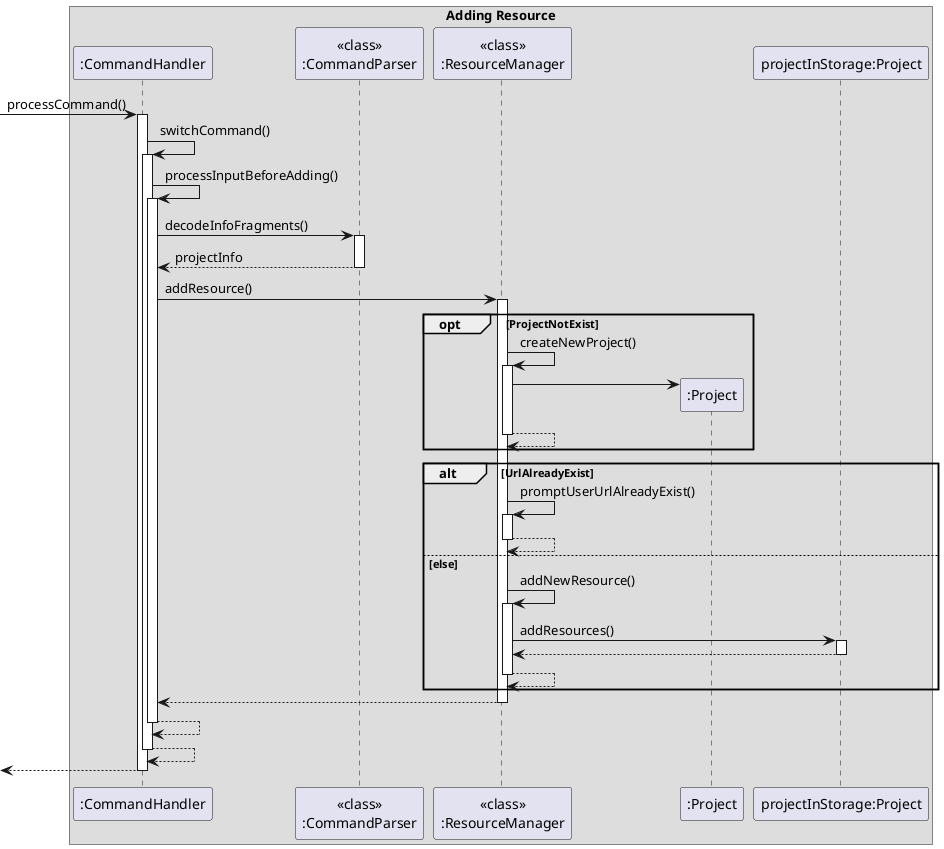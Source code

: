 @startuml

box Adding Resource
participant ":CommandHandler" as CH
participant "<<class>>\n:CommandParser" as CP
participant "<<class>>\n:ResourceManager" as RM
participant ":Project" as P1
participant "projectInStorage:Project" as P2

[-> CH: processCommand()
activate CH

CH -> CH: switchCommand()
activate CH

CH -> CH: processInputBeforeAdding()
activate CH

CH -> CP: decodeInfoFragments()
activate CP
return projectInfo

CH -> RM: addResource()
activate RM
opt ProjectNotExist
    RM -> RM: createNewProject()
    activate RM
    create P1
    RM -> P1:
    return
end

alt UrlAlreadyExist
    RM -> RM: promptUserUrlAlreadyExist()
    activate RM
    return
else else
    RM -> RM: addNewResource()
    activate RM
    RM -> P2: addResources()
    activate P2
    return
    return
end

return
return
return
return

@enduml